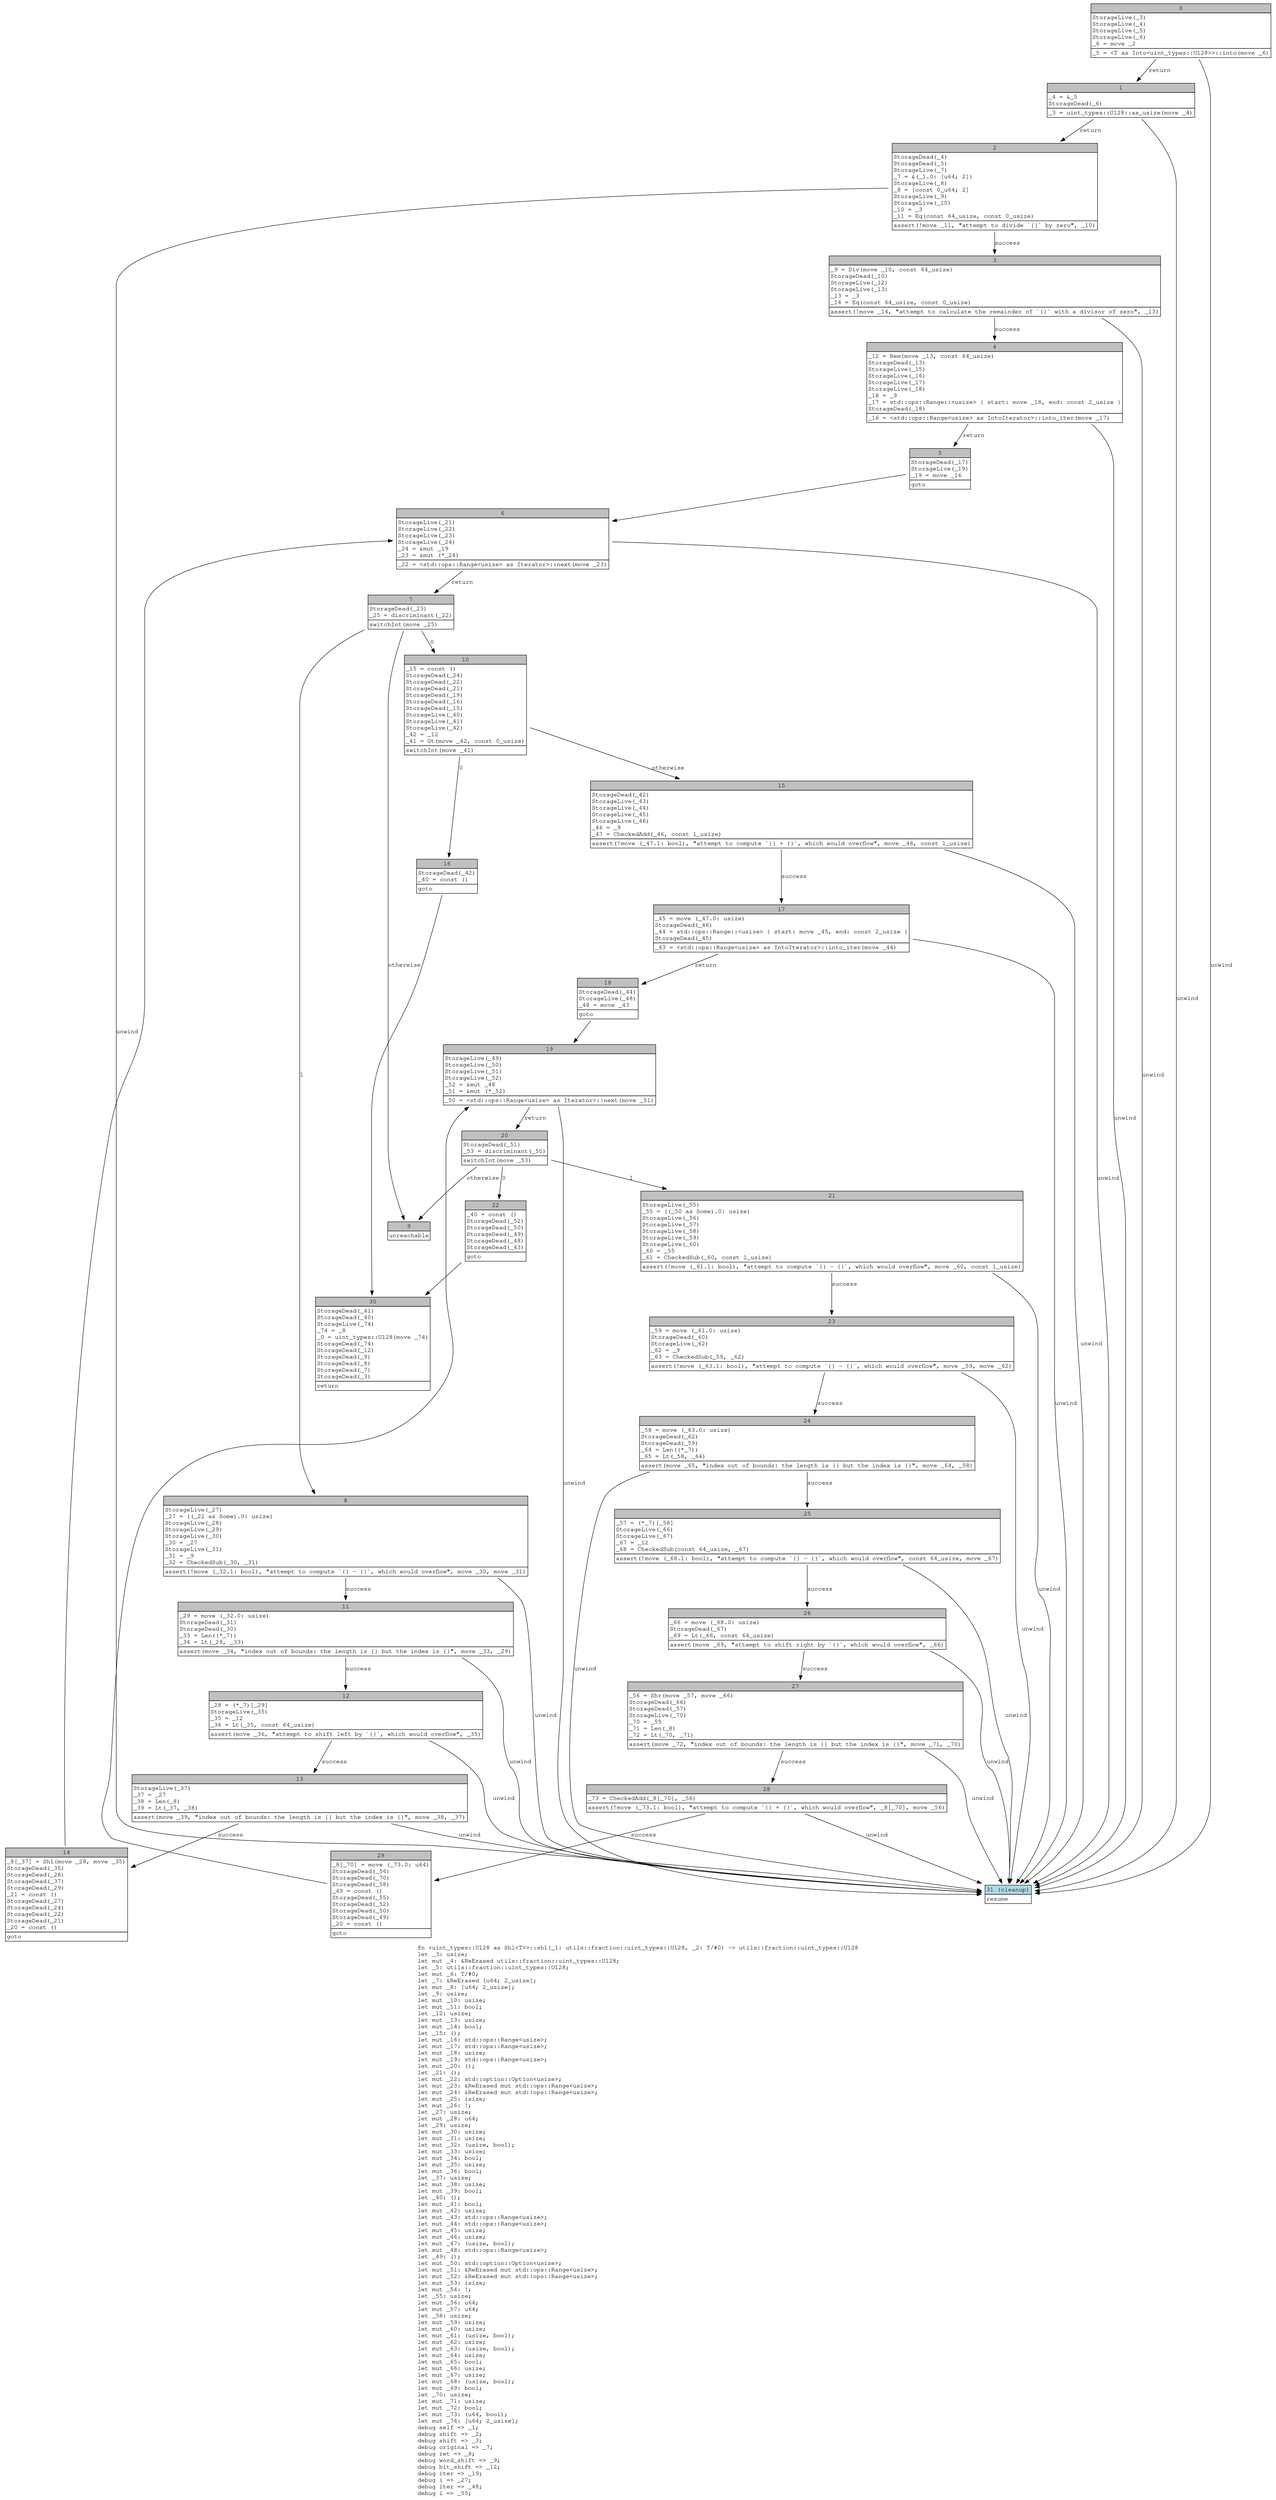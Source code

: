 digraph Mir_0_12044 {
    graph [fontname="Courier, monospace"];
    node [fontname="Courier, monospace"];
    edge [fontname="Courier, monospace"];
    label=<fn &lt;uint_types::U128 as Shl&lt;T&gt;&gt;::shl(_1: utils::fraction::uint_types::U128, _2: T/#0) -&gt; utils::fraction::uint_types::U128<br align="left"/>let _3: usize;<br align="left"/>let mut _4: &amp;ReErased utils::fraction::uint_types::U128;<br align="left"/>let _5: utils::fraction::uint_types::U128;<br align="left"/>let mut _6: T/#0;<br align="left"/>let _7: &amp;ReErased [u64; 2_usize];<br align="left"/>let mut _8: [u64; 2_usize];<br align="left"/>let _9: usize;<br align="left"/>let mut _10: usize;<br align="left"/>let mut _11: bool;<br align="left"/>let _12: usize;<br align="left"/>let mut _13: usize;<br align="left"/>let mut _14: bool;<br align="left"/>let _15: ();<br align="left"/>let mut _16: std::ops::Range&lt;usize&gt;;<br align="left"/>let mut _17: std::ops::Range&lt;usize&gt;;<br align="left"/>let mut _18: usize;<br align="left"/>let mut _19: std::ops::Range&lt;usize&gt;;<br align="left"/>let mut _20: ();<br align="left"/>let _21: ();<br align="left"/>let mut _22: std::option::Option&lt;usize&gt;;<br align="left"/>let mut _23: &amp;ReErased mut std::ops::Range&lt;usize&gt;;<br align="left"/>let mut _24: &amp;ReErased mut std::ops::Range&lt;usize&gt;;<br align="left"/>let mut _25: isize;<br align="left"/>let mut _26: !;<br align="left"/>let _27: usize;<br align="left"/>let mut _28: u64;<br align="left"/>let _29: usize;<br align="left"/>let mut _30: usize;<br align="left"/>let mut _31: usize;<br align="left"/>let mut _32: (usize, bool);<br align="left"/>let mut _33: usize;<br align="left"/>let mut _34: bool;<br align="left"/>let mut _35: usize;<br align="left"/>let mut _36: bool;<br align="left"/>let _37: usize;<br align="left"/>let mut _38: usize;<br align="left"/>let mut _39: bool;<br align="left"/>let _40: ();<br align="left"/>let mut _41: bool;<br align="left"/>let mut _42: usize;<br align="left"/>let mut _43: std::ops::Range&lt;usize&gt;;<br align="left"/>let mut _44: std::ops::Range&lt;usize&gt;;<br align="left"/>let mut _45: usize;<br align="left"/>let mut _46: usize;<br align="left"/>let mut _47: (usize, bool);<br align="left"/>let mut _48: std::ops::Range&lt;usize&gt;;<br align="left"/>let _49: ();<br align="left"/>let mut _50: std::option::Option&lt;usize&gt;;<br align="left"/>let mut _51: &amp;ReErased mut std::ops::Range&lt;usize&gt;;<br align="left"/>let mut _52: &amp;ReErased mut std::ops::Range&lt;usize&gt;;<br align="left"/>let mut _53: isize;<br align="left"/>let mut _54: !;<br align="left"/>let _55: usize;<br align="left"/>let mut _56: u64;<br align="left"/>let mut _57: u64;<br align="left"/>let _58: usize;<br align="left"/>let mut _59: usize;<br align="left"/>let mut _60: usize;<br align="left"/>let mut _61: (usize, bool);<br align="left"/>let mut _62: usize;<br align="left"/>let mut _63: (usize, bool);<br align="left"/>let mut _64: usize;<br align="left"/>let mut _65: bool;<br align="left"/>let mut _66: usize;<br align="left"/>let mut _67: usize;<br align="left"/>let mut _68: (usize, bool);<br align="left"/>let mut _69: bool;<br align="left"/>let _70: usize;<br align="left"/>let mut _71: usize;<br align="left"/>let mut _72: bool;<br align="left"/>let mut _73: (u64, bool);<br align="left"/>let mut _74: [u64; 2_usize];<br align="left"/>debug self =&gt; _1;<br align="left"/>debug shift =&gt; _2;<br align="left"/>debug shift =&gt; _3;<br align="left"/>debug original =&gt; _7;<br align="left"/>debug ret =&gt; _8;<br align="left"/>debug word_shift =&gt; _9;<br align="left"/>debug bit_shift =&gt; _12;<br align="left"/>debug iter =&gt; _19;<br align="left"/>debug i =&gt; _27;<br align="left"/>debug iter =&gt; _48;<br align="left"/>debug i =&gt; _55;<br align="left"/>>;
    bb0__0_12044 [shape="none", label=<<table border="0" cellborder="1" cellspacing="0"><tr><td bgcolor="gray" align="center" colspan="1">0</td></tr><tr><td align="left" balign="left">StorageLive(_3)<br/>StorageLive(_4)<br/>StorageLive(_5)<br/>StorageLive(_6)<br/>_6 = move _2<br/></td></tr><tr><td align="left">_5 = &lt;T as Into&lt;uint_types::U128&gt;&gt;::into(move _6)</td></tr></table>>];
    bb1__0_12044 [shape="none", label=<<table border="0" cellborder="1" cellspacing="0"><tr><td bgcolor="gray" align="center" colspan="1">1</td></tr><tr><td align="left" balign="left">_4 = &amp;_5<br/>StorageDead(_6)<br/></td></tr><tr><td align="left">_3 = uint_types::U128::as_usize(move _4)</td></tr></table>>];
    bb2__0_12044 [shape="none", label=<<table border="0" cellborder="1" cellspacing="0"><tr><td bgcolor="gray" align="center" colspan="1">2</td></tr><tr><td align="left" balign="left">StorageDead(_4)<br/>StorageDead(_5)<br/>StorageLive(_7)<br/>_7 = &amp;(_1.0: [u64; 2])<br/>StorageLive(_8)<br/>_8 = [const 0_u64; 2]<br/>StorageLive(_9)<br/>StorageLive(_10)<br/>_10 = _3<br/>_11 = Eq(const 64_usize, const 0_usize)<br/></td></tr><tr><td align="left">assert(!move _11, &quot;attempt to divide `{}` by zero&quot;, _10)</td></tr></table>>];
    bb3__0_12044 [shape="none", label=<<table border="0" cellborder="1" cellspacing="0"><tr><td bgcolor="gray" align="center" colspan="1">3</td></tr><tr><td align="left" balign="left">_9 = Div(move _10, const 64_usize)<br/>StorageDead(_10)<br/>StorageLive(_12)<br/>StorageLive(_13)<br/>_13 = _3<br/>_14 = Eq(const 64_usize, const 0_usize)<br/></td></tr><tr><td align="left">assert(!move _14, &quot;attempt to calculate the remainder of `{}` with a divisor of zero&quot;, _13)</td></tr></table>>];
    bb4__0_12044 [shape="none", label=<<table border="0" cellborder="1" cellspacing="0"><tr><td bgcolor="gray" align="center" colspan="1">4</td></tr><tr><td align="left" balign="left">_12 = Rem(move _13, const 64_usize)<br/>StorageDead(_13)<br/>StorageLive(_15)<br/>StorageLive(_16)<br/>StorageLive(_17)<br/>StorageLive(_18)<br/>_18 = _9<br/>_17 = std::ops::Range::&lt;usize&gt; { start: move _18, end: const 2_usize }<br/>StorageDead(_18)<br/></td></tr><tr><td align="left">_16 = &lt;std::ops::Range&lt;usize&gt; as IntoIterator&gt;::into_iter(move _17)</td></tr></table>>];
    bb5__0_12044 [shape="none", label=<<table border="0" cellborder="1" cellspacing="0"><tr><td bgcolor="gray" align="center" colspan="1">5</td></tr><tr><td align="left" balign="left">StorageDead(_17)<br/>StorageLive(_19)<br/>_19 = move _16<br/></td></tr><tr><td align="left">goto</td></tr></table>>];
    bb6__0_12044 [shape="none", label=<<table border="0" cellborder="1" cellspacing="0"><tr><td bgcolor="gray" align="center" colspan="1">6</td></tr><tr><td align="left" balign="left">StorageLive(_21)<br/>StorageLive(_22)<br/>StorageLive(_23)<br/>StorageLive(_24)<br/>_24 = &amp;mut _19<br/>_23 = &amp;mut (*_24)<br/></td></tr><tr><td align="left">_22 = &lt;std::ops::Range&lt;usize&gt; as Iterator&gt;::next(move _23)</td></tr></table>>];
    bb7__0_12044 [shape="none", label=<<table border="0" cellborder="1" cellspacing="0"><tr><td bgcolor="gray" align="center" colspan="1">7</td></tr><tr><td align="left" balign="left">StorageDead(_23)<br/>_25 = discriminant(_22)<br/></td></tr><tr><td align="left">switchInt(move _25)</td></tr></table>>];
    bb8__0_12044 [shape="none", label=<<table border="0" cellborder="1" cellspacing="0"><tr><td bgcolor="gray" align="center" colspan="1">8</td></tr><tr><td align="left" balign="left">StorageLive(_27)<br/>_27 = ((_22 as Some).0: usize)<br/>StorageLive(_28)<br/>StorageLive(_29)<br/>StorageLive(_30)<br/>_30 = _27<br/>StorageLive(_31)<br/>_31 = _9<br/>_32 = CheckedSub(_30, _31)<br/></td></tr><tr><td align="left">assert(!move (_32.1: bool), &quot;attempt to compute `{} - {}`, which would overflow&quot;, move _30, move _31)</td></tr></table>>];
    bb9__0_12044 [shape="none", label=<<table border="0" cellborder="1" cellspacing="0"><tr><td bgcolor="gray" align="center" colspan="1">9</td></tr><tr><td align="left">unreachable</td></tr></table>>];
    bb10__0_12044 [shape="none", label=<<table border="0" cellborder="1" cellspacing="0"><tr><td bgcolor="gray" align="center" colspan="1">10</td></tr><tr><td align="left" balign="left">_15 = const ()<br/>StorageDead(_24)<br/>StorageDead(_22)<br/>StorageDead(_21)<br/>StorageDead(_19)<br/>StorageDead(_16)<br/>StorageDead(_15)<br/>StorageLive(_40)<br/>StorageLive(_41)<br/>StorageLive(_42)<br/>_42 = _12<br/>_41 = Gt(move _42, const 0_usize)<br/></td></tr><tr><td align="left">switchInt(move _41)</td></tr></table>>];
    bb11__0_12044 [shape="none", label=<<table border="0" cellborder="1" cellspacing="0"><tr><td bgcolor="gray" align="center" colspan="1">11</td></tr><tr><td align="left" balign="left">_29 = move (_32.0: usize)<br/>StorageDead(_31)<br/>StorageDead(_30)<br/>_33 = Len((*_7))<br/>_34 = Lt(_29, _33)<br/></td></tr><tr><td align="left">assert(move _34, &quot;index out of bounds: the length is {} but the index is {}&quot;, move _33, _29)</td></tr></table>>];
    bb12__0_12044 [shape="none", label=<<table border="0" cellborder="1" cellspacing="0"><tr><td bgcolor="gray" align="center" colspan="1">12</td></tr><tr><td align="left" balign="left">_28 = (*_7)[_29]<br/>StorageLive(_35)<br/>_35 = _12<br/>_36 = Lt(_35, const 64_usize)<br/></td></tr><tr><td align="left">assert(move _36, &quot;attempt to shift left by `{}`, which would overflow&quot;, _35)</td></tr></table>>];
    bb13__0_12044 [shape="none", label=<<table border="0" cellborder="1" cellspacing="0"><tr><td bgcolor="gray" align="center" colspan="1">13</td></tr><tr><td align="left" balign="left">StorageLive(_37)<br/>_37 = _27<br/>_38 = Len(_8)<br/>_39 = Lt(_37, _38)<br/></td></tr><tr><td align="left">assert(move _39, &quot;index out of bounds: the length is {} but the index is {}&quot;, move _38, _37)</td></tr></table>>];
    bb14__0_12044 [shape="none", label=<<table border="0" cellborder="1" cellspacing="0"><tr><td bgcolor="gray" align="center" colspan="1">14</td></tr><tr><td align="left" balign="left">_8[_37] = Shl(move _28, move _35)<br/>StorageDead(_35)<br/>StorageDead(_28)<br/>StorageDead(_37)<br/>StorageDead(_29)<br/>_21 = const ()<br/>StorageDead(_27)<br/>StorageDead(_24)<br/>StorageDead(_22)<br/>StorageDead(_21)<br/>_20 = const ()<br/></td></tr><tr><td align="left">goto</td></tr></table>>];
    bb15__0_12044 [shape="none", label=<<table border="0" cellborder="1" cellspacing="0"><tr><td bgcolor="gray" align="center" colspan="1">15</td></tr><tr><td align="left" balign="left">StorageDead(_42)<br/>StorageLive(_43)<br/>StorageLive(_44)<br/>StorageLive(_45)<br/>StorageLive(_46)<br/>_46 = _9<br/>_47 = CheckedAdd(_46, const 1_usize)<br/></td></tr><tr><td align="left">assert(!move (_47.1: bool), &quot;attempt to compute `{} + {}`, which would overflow&quot;, move _46, const 1_usize)</td></tr></table>>];
    bb16__0_12044 [shape="none", label=<<table border="0" cellborder="1" cellspacing="0"><tr><td bgcolor="gray" align="center" colspan="1">16</td></tr><tr><td align="left" balign="left">StorageDead(_42)<br/>_40 = const ()<br/></td></tr><tr><td align="left">goto</td></tr></table>>];
    bb17__0_12044 [shape="none", label=<<table border="0" cellborder="1" cellspacing="0"><tr><td bgcolor="gray" align="center" colspan="1">17</td></tr><tr><td align="left" balign="left">_45 = move (_47.0: usize)<br/>StorageDead(_46)<br/>_44 = std::ops::Range::&lt;usize&gt; { start: move _45, end: const 2_usize }<br/>StorageDead(_45)<br/></td></tr><tr><td align="left">_43 = &lt;std::ops::Range&lt;usize&gt; as IntoIterator&gt;::into_iter(move _44)</td></tr></table>>];
    bb18__0_12044 [shape="none", label=<<table border="0" cellborder="1" cellspacing="0"><tr><td bgcolor="gray" align="center" colspan="1">18</td></tr><tr><td align="left" balign="left">StorageDead(_44)<br/>StorageLive(_48)<br/>_48 = move _43<br/></td></tr><tr><td align="left">goto</td></tr></table>>];
    bb19__0_12044 [shape="none", label=<<table border="0" cellborder="1" cellspacing="0"><tr><td bgcolor="gray" align="center" colspan="1">19</td></tr><tr><td align="left" balign="left">StorageLive(_49)<br/>StorageLive(_50)<br/>StorageLive(_51)<br/>StorageLive(_52)<br/>_52 = &amp;mut _48<br/>_51 = &amp;mut (*_52)<br/></td></tr><tr><td align="left">_50 = &lt;std::ops::Range&lt;usize&gt; as Iterator&gt;::next(move _51)</td></tr></table>>];
    bb20__0_12044 [shape="none", label=<<table border="0" cellborder="1" cellspacing="0"><tr><td bgcolor="gray" align="center" colspan="1">20</td></tr><tr><td align="left" balign="left">StorageDead(_51)<br/>_53 = discriminant(_50)<br/></td></tr><tr><td align="left">switchInt(move _53)</td></tr></table>>];
    bb21__0_12044 [shape="none", label=<<table border="0" cellborder="1" cellspacing="0"><tr><td bgcolor="gray" align="center" colspan="1">21</td></tr><tr><td align="left" balign="left">StorageLive(_55)<br/>_55 = ((_50 as Some).0: usize)<br/>StorageLive(_56)<br/>StorageLive(_57)<br/>StorageLive(_58)<br/>StorageLive(_59)<br/>StorageLive(_60)<br/>_60 = _55<br/>_61 = CheckedSub(_60, const 1_usize)<br/></td></tr><tr><td align="left">assert(!move (_61.1: bool), &quot;attempt to compute `{} - {}`, which would overflow&quot;, move _60, const 1_usize)</td></tr></table>>];
    bb22__0_12044 [shape="none", label=<<table border="0" cellborder="1" cellspacing="0"><tr><td bgcolor="gray" align="center" colspan="1">22</td></tr><tr><td align="left" balign="left">_40 = const ()<br/>StorageDead(_52)<br/>StorageDead(_50)<br/>StorageDead(_49)<br/>StorageDead(_48)<br/>StorageDead(_43)<br/></td></tr><tr><td align="left">goto</td></tr></table>>];
    bb23__0_12044 [shape="none", label=<<table border="0" cellborder="1" cellspacing="0"><tr><td bgcolor="gray" align="center" colspan="1">23</td></tr><tr><td align="left" balign="left">_59 = move (_61.0: usize)<br/>StorageDead(_60)<br/>StorageLive(_62)<br/>_62 = _9<br/>_63 = CheckedSub(_59, _62)<br/></td></tr><tr><td align="left">assert(!move (_63.1: bool), &quot;attempt to compute `{} - {}`, which would overflow&quot;, move _59, move _62)</td></tr></table>>];
    bb24__0_12044 [shape="none", label=<<table border="0" cellborder="1" cellspacing="0"><tr><td bgcolor="gray" align="center" colspan="1">24</td></tr><tr><td align="left" balign="left">_58 = move (_63.0: usize)<br/>StorageDead(_62)<br/>StorageDead(_59)<br/>_64 = Len((*_7))<br/>_65 = Lt(_58, _64)<br/></td></tr><tr><td align="left">assert(move _65, &quot;index out of bounds: the length is {} but the index is {}&quot;, move _64, _58)</td></tr></table>>];
    bb25__0_12044 [shape="none", label=<<table border="0" cellborder="1" cellspacing="0"><tr><td bgcolor="gray" align="center" colspan="1">25</td></tr><tr><td align="left" balign="left">_57 = (*_7)[_58]<br/>StorageLive(_66)<br/>StorageLive(_67)<br/>_67 = _12<br/>_68 = CheckedSub(const 64_usize, _67)<br/></td></tr><tr><td align="left">assert(!move (_68.1: bool), &quot;attempt to compute `{} - {}`, which would overflow&quot;, const 64_usize, move _67)</td></tr></table>>];
    bb26__0_12044 [shape="none", label=<<table border="0" cellborder="1" cellspacing="0"><tr><td bgcolor="gray" align="center" colspan="1">26</td></tr><tr><td align="left" balign="left">_66 = move (_68.0: usize)<br/>StorageDead(_67)<br/>_69 = Lt(_66, const 64_usize)<br/></td></tr><tr><td align="left">assert(move _69, &quot;attempt to shift right by `{}`, which would overflow&quot;, _66)</td></tr></table>>];
    bb27__0_12044 [shape="none", label=<<table border="0" cellborder="1" cellspacing="0"><tr><td bgcolor="gray" align="center" colspan="1">27</td></tr><tr><td align="left" balign="left">_56 = Shr(move _57, move _66)<br/>StorageDead(_66)<br/>StorageDead(_57)<br/>StorageLive(_70)<br/>_70 = _55<br/>_71 = Len(_8)<br/>_72 = Lt(_70, _71)<br/></td></tr><tr><td align="left">assert(move _72, &quot;index out of bounds: the length is {} but the index is {}&quot;, move _71, _70)</td></tr></table>>];
    bb28__0_12044 [shape="none", label=<<table border="0" cellborder="1" cellspacing="0"><tr><td bgcolor="gray" align="center" colspan="1">28</td></tr><tr><td align="left" balign="left">_73 = CheckedAdd(_8[_70], _56)<br/></td></tr><tr><td align="left">assert(!move (_73.1: bool), &quot;attempt to compute `{} + {}`, which would overflow&quot;, _8[_70], move _56)</td></tr></table>>];
    bb29__0_12044 [shape="none", label=<<table border="0" cellborder="1" cellspacing="0"><tr><td bgcolor="gray" align="center" colspan="1">29</td></tr><tr><td align="left" balign="left">_8[_70] = move (_73.0: u64)<br/>StorageDead(_56)<br/>StorageDead(_70)<br/>StorageDead(_58)<br/>_49 = const ()<br/>StorageDead(_55)<br/>StorageDead(_52)<br/>StorageDead(_50)<br/>StorageDead(_49)<br/>_20 = const ()<br/></td></tr><tr><td align="left">goto</td></tr></table>>];
    bb30__0_12044 [shape="none", label=<<table border="0" cellborder="1" cellspacing="0"><tr><td bgcolor="gray" align="center" colspan="1">30</td></tr><tr><td align="left" balign="left">StorageDead(_41)<br/>StorageDead(_40)<br/>StorageLive(_74)<br/>_74 = _8<br/>_0 = uint_types::U128(move _74)<br/>StorageDead(_74)<br/>StorageDead(_12)<br/>StorageDead(_9)<br/>StorageDead(_8)<br/>StorageDead(_7)<br/>StorageDead(_3)<br/></td></tr><tr><td align="left">return</td></tr></table>>];
    bb31__0_12044 [shape="none", label=<<table border="0" cellborder="1" cellspacing="0"><tr><td bgcolor="lightblue" align="center" colspan="1">31 (cleanup)</td></tr><tr><td align="left">resume</td></tr></table>>];
    bb0__0_12044 -> bb1__0_12044 [label="return"];
    bb0__0_12044 -> bb31__0_12044 [label="unwind"];
    bb1__0_12044 -> bb2__0_12044 [label="return"];
    bb1__0_12044 -> bb31__0_12044 [label="unwind"];
    bb2__0_12044 -> bb3__0_12044 [label="success"];
    bb2__0_12044 -> bb31__0_12044 [label="unwind"];
    bb3__0_12044 -> bb4__0_12044 [label="success"];
    bb3__0_12044 -> bb31__0_12044 [label="unwind"];
    bb4__0_12044 -> bb5__0_12044 [label="return"];
    bb4__0_12044 -> bb31__0_12044 [label="unwind"];
    bb5__0_12044 -> bb6__0_12044 [label=""];
    bb6__0_12044 -> bb7__0_12044 [label="return"];
    bb6__0_12044 -> bb31__0_12044 [label="unwind"];
    bb7__0_12044 -> bb10__0_12044 [label="0"];
    bb7__0_12044 -> bb8__0_12044 [label="1"];
    bb7__0_12044 -> bb9__0_12044 [label="otherwise"];
    bb8__0_12044 -> bb11__0_12044 [label="success"];
    bb8__0_12044 -> bb31__0_12044 [label="unwind"];
    bb10__0_12044 -> bb16__0_12044 [label="0"];
    bb10__0_12044 -> bb15__0_12044 [label="otherwise"];
    bb11__0_12044 -> bb12__0_12044 [label="success"];
    bb11__0_12044 -> bb31__0_12044 [label="unwind"];
    bb12__0_12044 -> bb13__0_12044 [label="success"];
    bb12__0_12044 -> bb31__0_12044 [label="unwind"];
    bb13__0_12044 -> bb14__0_12044 [label="success"];
    bb13__0_12044 -> bb31__0_12044 [label="unwind"];
    bb14__0_12044 -> bb6__0_12044 [label=""];
    bb15__0_12044 -> bb17__0_12044 [label="success"];
    bb15__0_12044 -> bb31__0_12044 [label="unwind"];
    bb16__0_12044 -> bb30__0_12044 [label=""];
    bb17__0_12044 -> bb18__0_12044 [label="return"];
    bb17__0_12044 -> bb31__0_12044 [label="unwind"];
    bb18__0_12044 -> bb19__0_12044 [label=""];
    bb19__0_12044 -> bb20__0_12044 [label="return"];
    bb19__0_12044 -> bb31__0_12044 [label="unwind"];
    bb20__0_12044 -> bb22__0_12044 [label="0"];
    bb20__0_12044 -> bb21__0_12044 [label="1"];
    bb20__0_12044 -> bb9__0_12044 [label="otherwise"];
    bb21__0_12044 -> bb23__0_12044 [label="success"];
    bb21__0_12044 -> bb31__0_12044 [label="unwind"];
    bb22__0_12044 -> bb30__0_12044 [label=""];
    bb23__0_12044 -> bb24__0_12044 [label="success"];
    bb23__0_12044 -> bb31__0_12044 [label="unwind"];
    bb24__0_12044 -> bb25__0_12044 [label="success"];
    bb24__0_12044 -> bb31__0_12044 [label="unwind"];
    bb25__0_12044 -> bb26__0_12044 [label="success"];
    bb25__0_12044 -> bb31__0_12044 [label="unwind"];
    bb26__0_12044 -> bb27__0_12044 [label="success"];
    bb26__0_12044 -> bb31__0_12044 [label="unwind"];
    bb27__0_12044 -> bb28__0_12044 [label="success"];
    bb27__0_12044 -> bb31__0_12044 [label="unwind"];
    bb28__0_12044 -> bb29__0_12044 [label="success"];
    bb28__0_12044 -> bb31__0_12044 [label="unwind"];
    bb29__0_12044 -> bb19__0_12044 [label=""];
}
